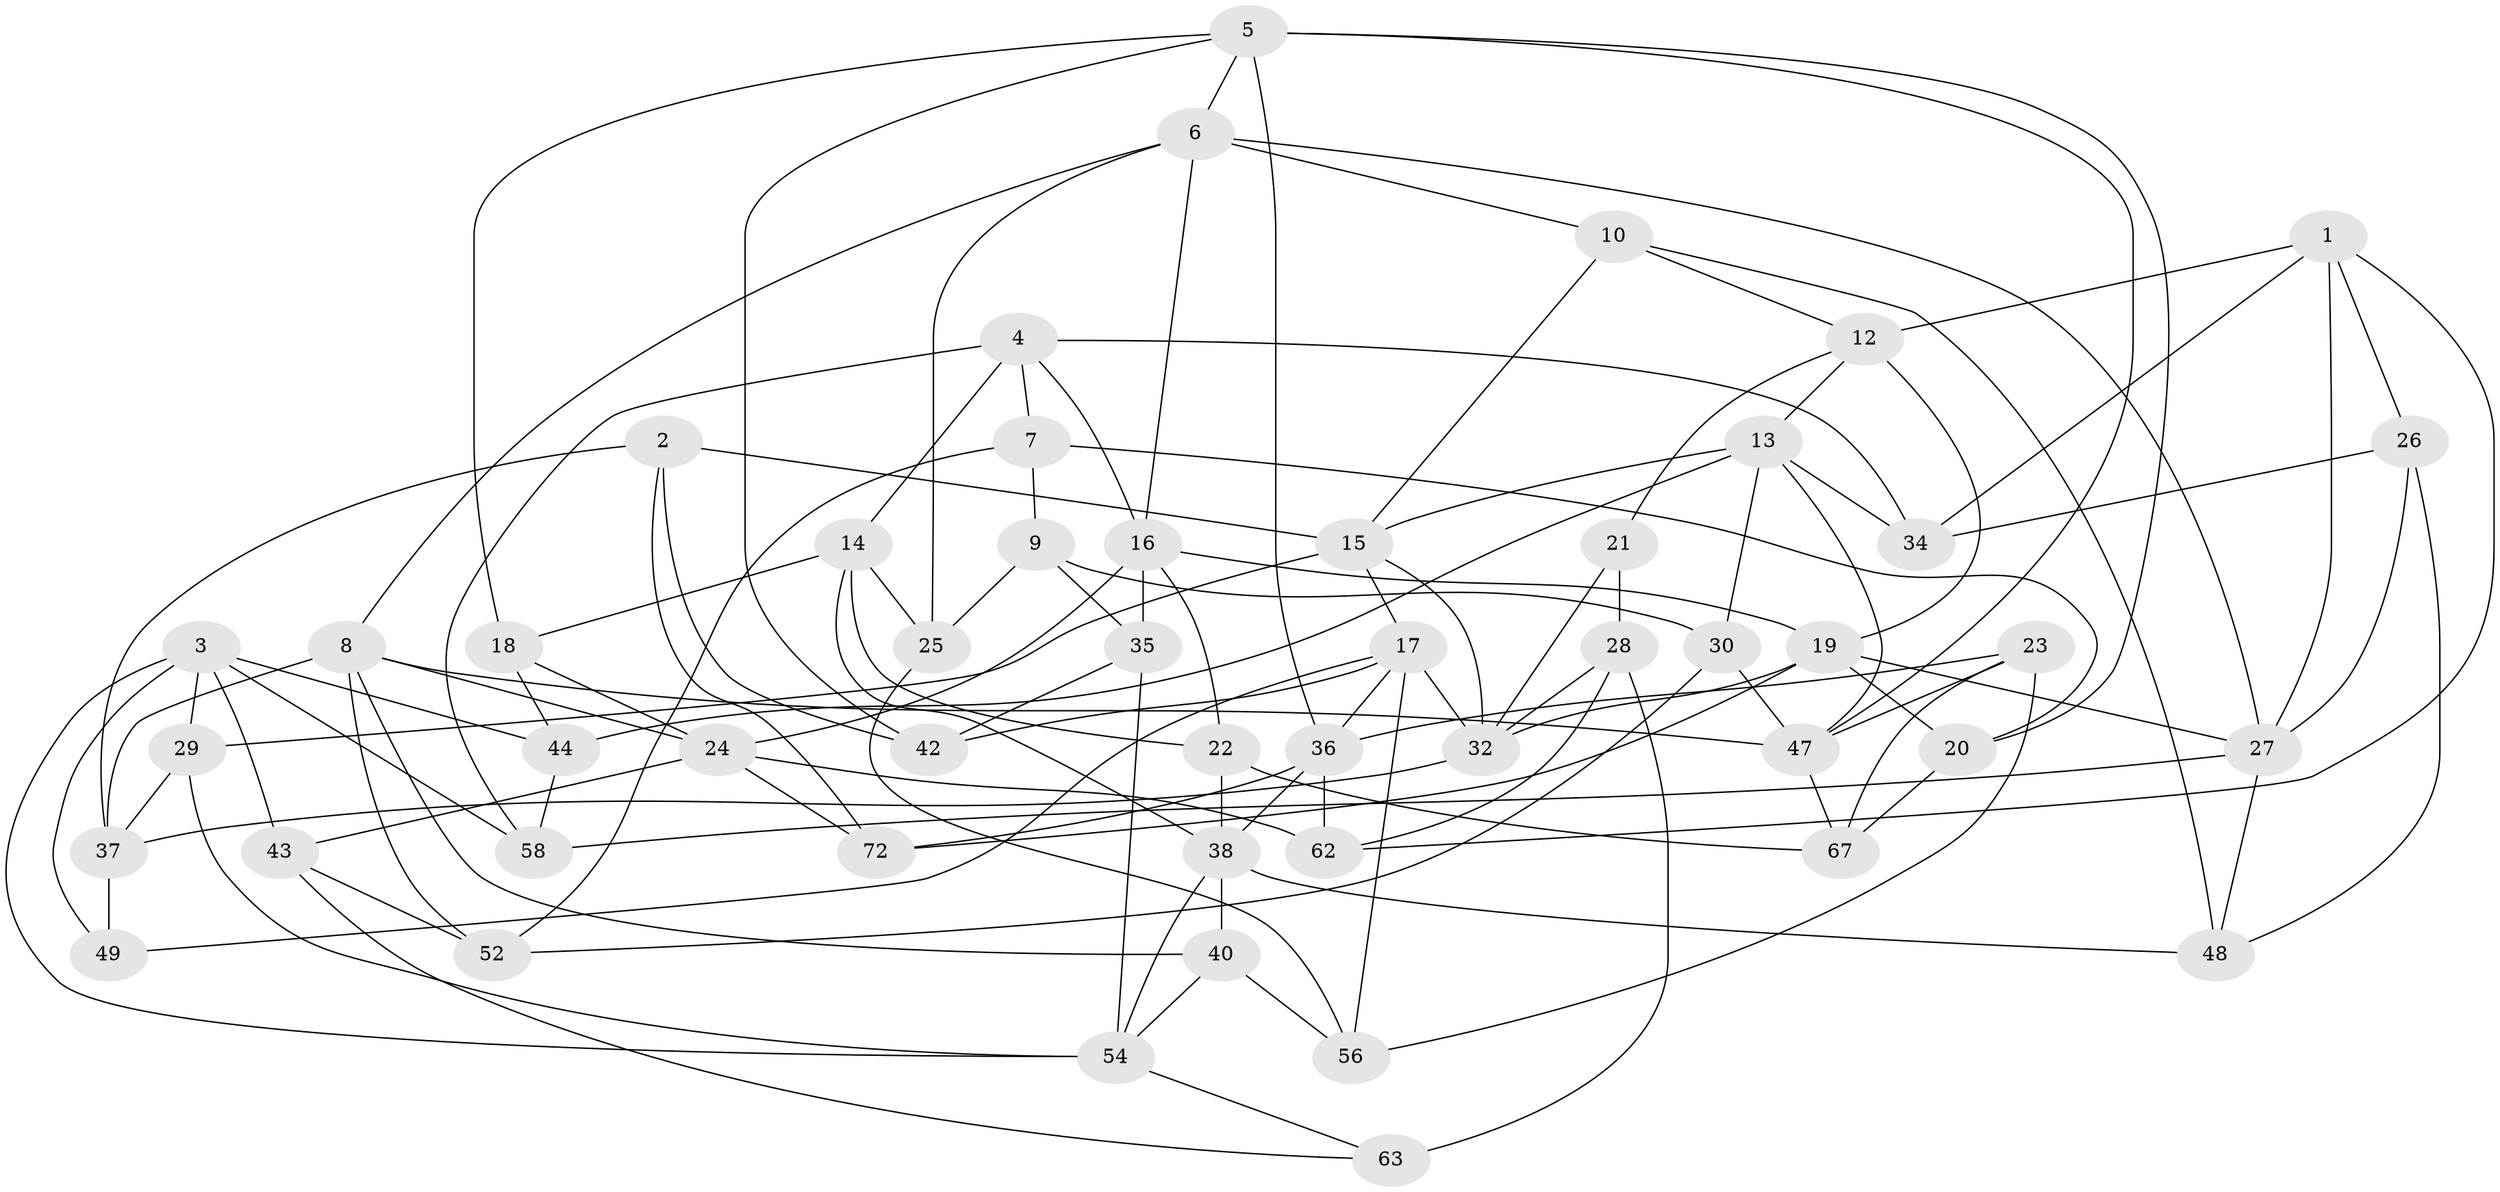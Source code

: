 // Generated by graph-tools (version 1.1) at 2025/24/03/03/25 07:24:23]
// undirected, 50 vertices, 117 edges
graph export_dot {
graph [start="1"]
  node [color=gray90,style=filled];
  1 [super="+70"];
  2;
  3 [super="+71"];
  4 [super="+11"];
  5 [super="+61"];
  6 [super="+50"];
  7;
  8 [super="+55"];
  9;
  10;
  12 [super="+59"];
  13 [super="+33"];
  14 [super="+31"];
  15 [super="+39"];
  16 [super="+51"];
  17 [super="+53"];
  18;
  19 [super="+68"];
  20;
  21;
  22;
  23;
  24 [super="+57"];
  25;
  26;
  27 [super="+45"];
  28 [super="+69"];
  29;
  30;
  32 [super="+66"];
  34;
  35;
  36 [super="+46"];
  37 [super="+65"];
  38 [super="+41"];
  40;
  42;
  43;
  44;
  47 [super="+60"];
  48;
  49;
  52;
  54 [super="+64"];
  56;
  58;
  62;
  63;
  67;
  72;
  1 -- 27;
  1 -- 62;
  1 -- 12 [weight=2];
  1 -- 26;
  1 -- 34;
  2 -- 42;
  2 -- 72;
  2 -- 37;
  2 -- 15;
  3 -- 43;
  3 -- 44;
  3 -- 58;
  3 -- 49;
  3 -- 29;
  3 -- 54;
  4 -- 14 [weight=2];
  4 -- 58;
  4 -- 34;
  4 -- 16;
  4 -- 7;
  5 -- 47;
  5 -- 6;
  5 -- 42;
  5 -- 18;
  5 -- 20;
  5 -- 36;
  6 -- 8;
  6 -- 25;
  6 -- 10;
  6 -- 27;
  6 -- 16;
  7 -- 9;
  7 -- 20;
  7 -- 52;
  8 -- 40;
  8 -- 47;
  8 -- 24;
  8 -- 52;
  8 -- 37;
  9 -- 25;
  9 -- 30;
  9 -- 35;
  10 -- 15;
  10 -- 48;
  10 -- 12;
  12 -- 19;
  12 -- 21;
  12 -- 13;
  13 -- 30;
  13 -- 44;
  13 -- 34;
  13 -- 47;
  13 -- 15;
  14 -- 18;
  14 -- 25;
  14 -- 38;
  14 -- 22;
  15 -- 29;
  15 -- 17;
  15 -- 32;
  16 -- 35;
  16 -- 22;
  16 -- 24;
  16 -- 19;
  17 -- 42;
  17 -- 56;
  17 -- 32;
  17 -- 49;
  17 -- 36;
  18 -- 44;
  18 -- 24;
  19 -- 20;
  19 -- 32;
  19 -- 27;
  19 -- 72;
  20 -- 67;
  21 -- 28 [weight=2];
  21 -- 32;
  22 -- 38;
  22 -- 67;
  23 -- 36;
  23 -- 67;
  23 -- 56;
  23 -- 47;
  24 -- 43;
  24 -- 72;
  24 -- 62;
  25 -- 56;
  26 -- 27;
  26 -- 48;
  26 -- 34;
  27 -- 48;
  27 -- 58;
  28 -- 63 [weight=2];
  28 -- 32;
  28 -- 62;
  29 -- 54;
  29 -- 37;
  30 -- 52;
  30 -- 47;
  32 -- 37;
  35 -- 42;
  35 -- 54;
  36 -- 72;
  36 -- 62;
  36 -- 38;
  37 -- 49 [weight=2];
  38 -- 54;
  38 -- 40;
  38 -- 48;
  40 -- 54;
  40 -- 56;
  43 -- 52;
  43 -- 63;
  44 -- 58;
  47 -- 67;
  54 -- 63;
}
